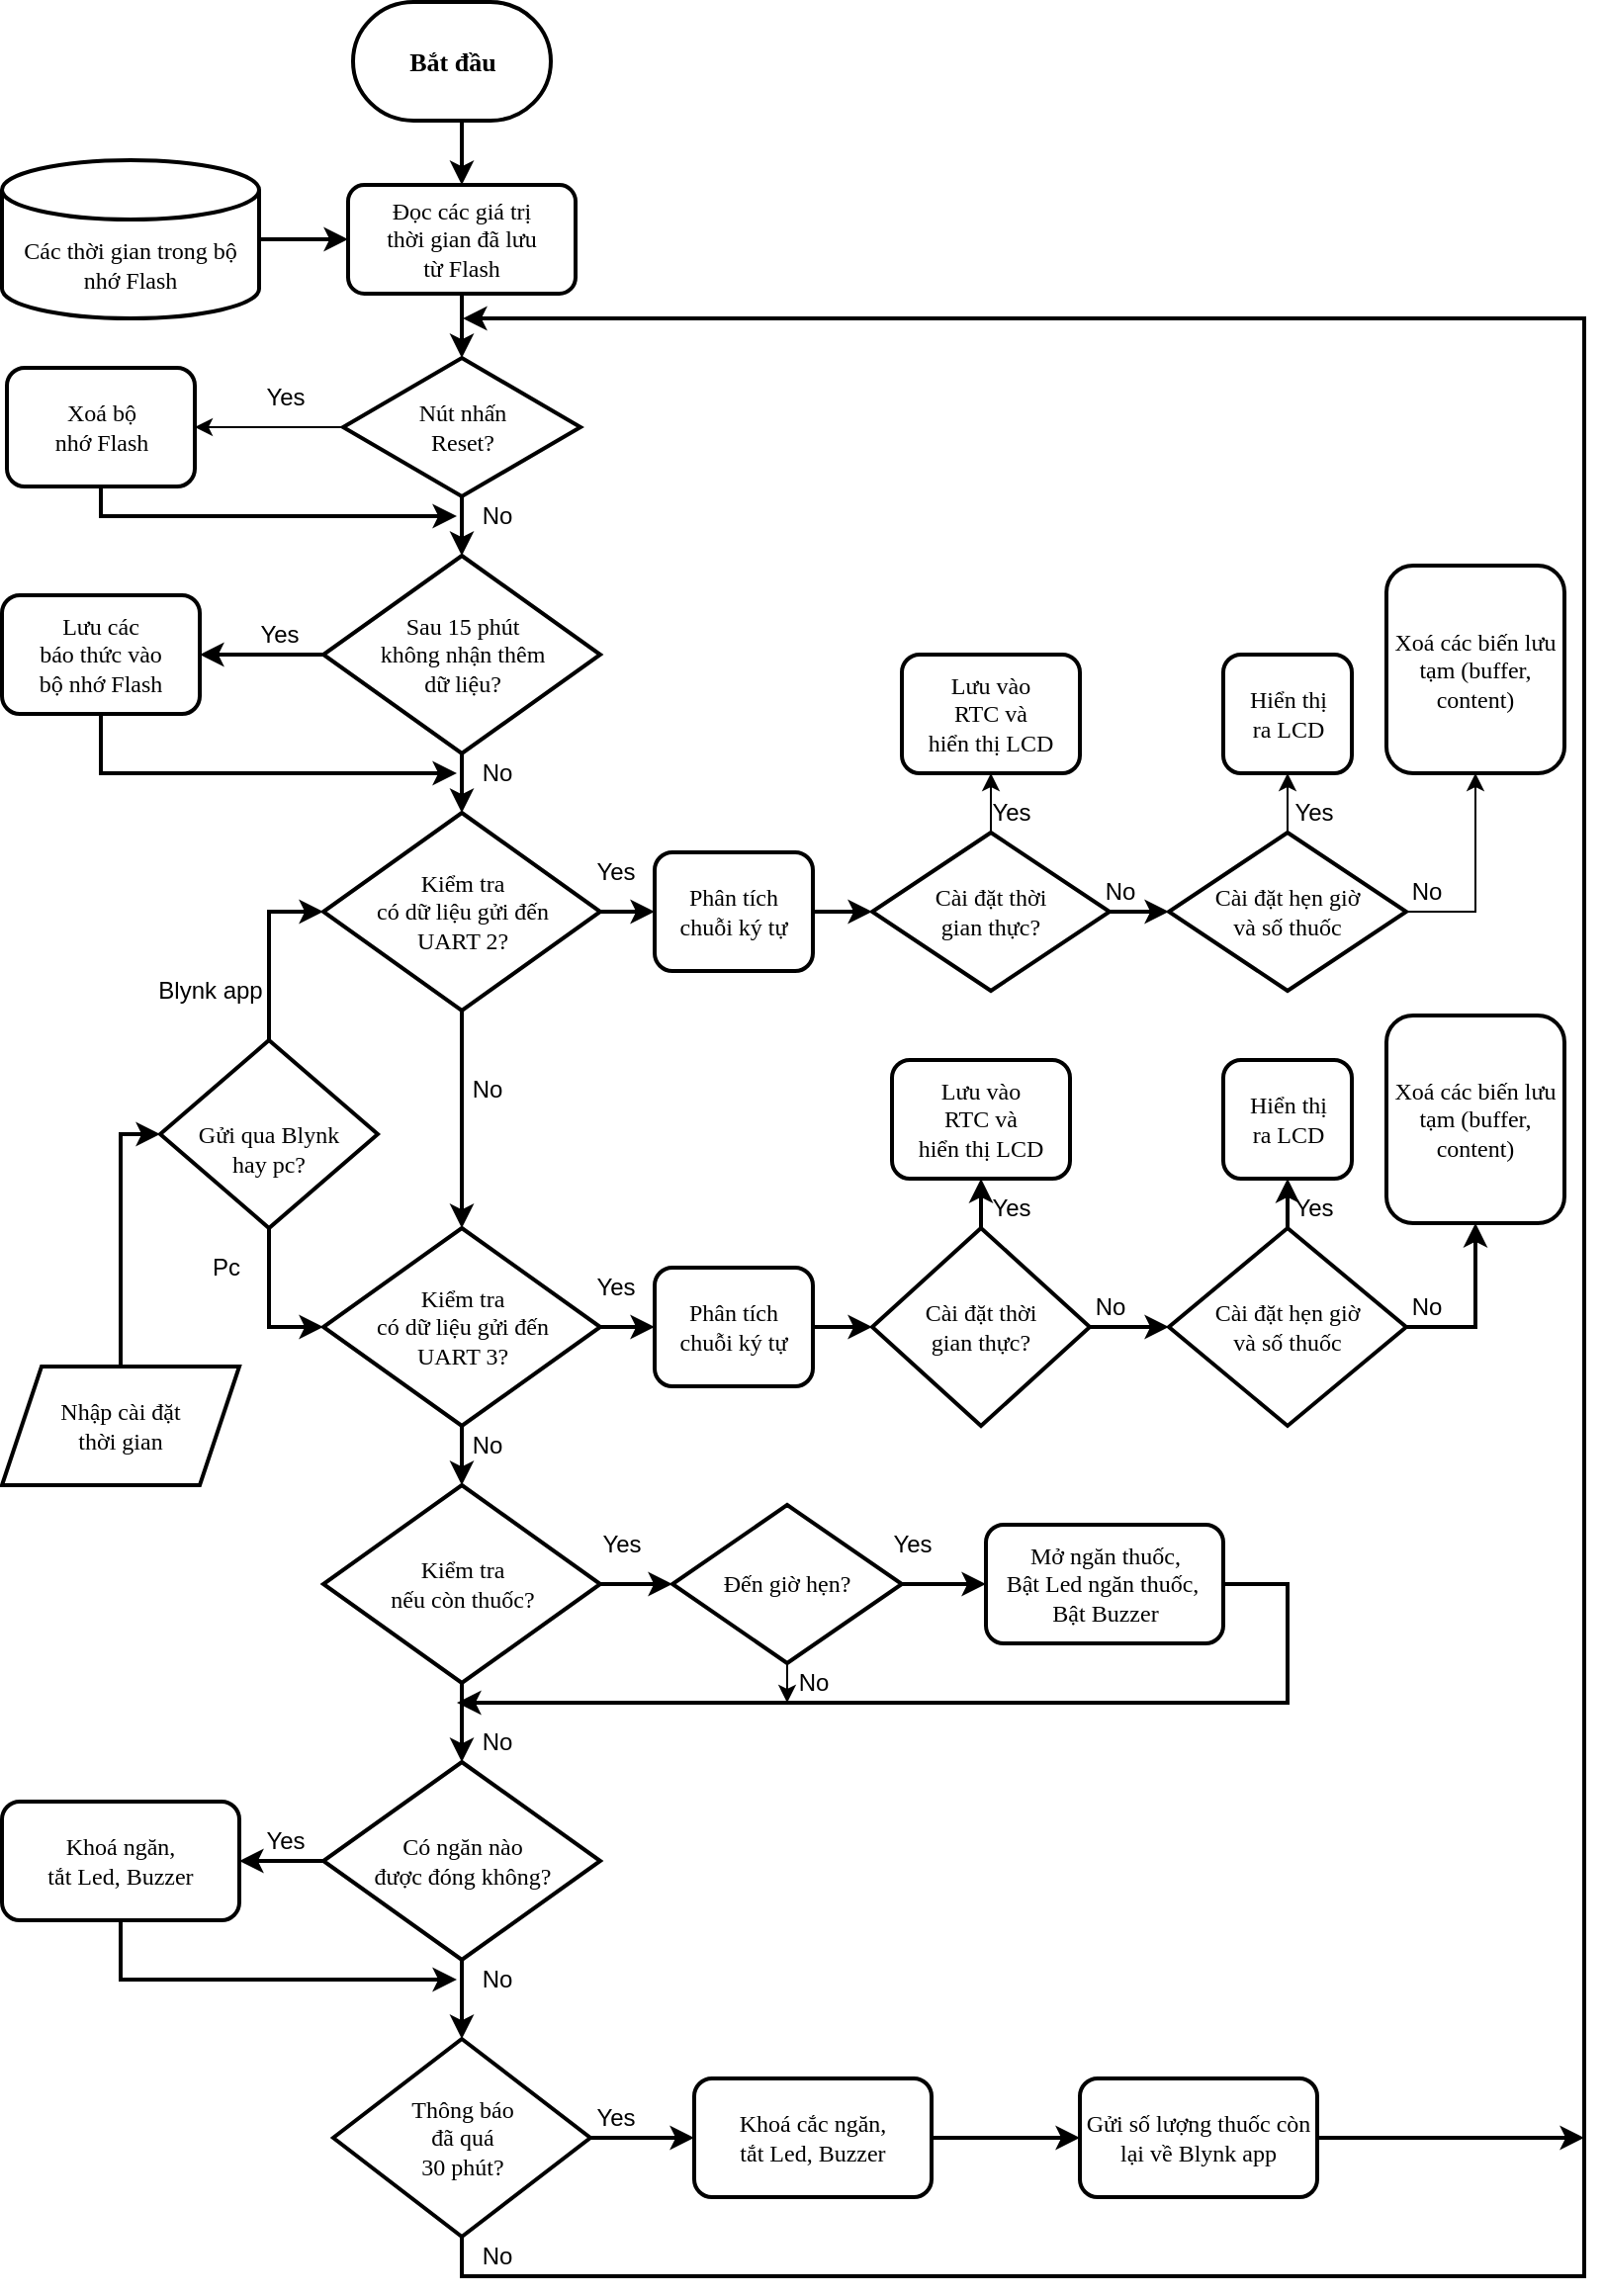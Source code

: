 <mxfile version="14.7.7" type="github">
  <diagram id="C5RBs43oDa-KdzZeNtuy" name="Page-1">
    <mxGraphModel dx="868" dy="450" grid="1" gridSize="10" guides="1" tooltips="1" connect="1" arrows="1" fold="1" page="1" pageScale="1" pageWidth="827" pageHeight="1169" math="0" shadow="0">
      <root>
        <mxCell id="WIyWlLk6GJQsqaUBKTNV-0" />
        <mxCell id="WIyWlLk6GJQsqaUBKTNV-1" parent="WIyWlLk6GJQsqaUBKTNV-0" />
        <mxCell id="qwEOwE-_AJAWrVWyedu_-19" style="edgeStyle=orthogonalEdgeStyle;rounded=0;orthogonalLoop=1;jettySize=auto;html=1;exitX=0.5;exitY=1;exitDx=0;exitDy=0;exitPerimeter=0;entryX=0.5;entryY=0;entryDx=0;entryDy=0;strokeWidth=2;fontFamily=Verdana;fontStyle=0" parent="WIyWlLk6GJQsqaUBKTNV-1" source="qwEOwE-_AJAWrVWyedu_-0" target="qwEOwE-_AJAWrVWyedu_-1" edge="1">
          <mxGeometry relative="1" as="geometry" />
        </mxCell>
        <mxCell id="qwEOwE-_AJAWrVWyedu_-0" value="&lt;h4&gt;&lt;font style=&quot;font-size: 13px&quot;&gt;Bắt đầu&lt;/font&gt;&lt;/h4&gt;" style="strokeWidth=2;html=1;shape=mxgraph.flowchart.terminator;whiteSpace=wrap;fontFamily=Verdana;fontStyle=0" parent="WIyWlLk6GJQsqaUBKTNV-1" vertex="1">
          <mxGeometry x="187.5" y="10" width="100" height="60" as="geometry" />
        </mxCell>
        <mxCell id="qwEOwE-_AJAWrVWyedu_-20" style="edgeStyle=orthogonalEdgeStyle;rounded=0;orthogonalLoop=1;jettySize=auto;html=1;exitX=0.5;exitY=1;exitDx=0;exitDy=0;entryX=0.5;entryY=0;entryDx=0;entryDy=0;strokeWidth=2;fontFamily=Verdana;fontStyle=0" parent="WIyWlLk6GJQsqaUBKTNV-1" source="qwEOwE-_AJAWrVWyedu_-1" target="qwEOwE-_AJAWrVWyedu_-4" edge="1">
          <mxGeometry relative="1" as="geometry" />
        </mxCell>
        <mxCell id="qwEOwE-_AJAWrVWyedu_-1" value="&lt;p&gt;Đọc các giá trị &lt;br&gt;thời gian đã lưu &lt;br&gt;từ Flash&lt;/p&gt;" style="rounded=1;whiteSpace=wrap;html=1;strokeWidth=2;fontFamily=Verdana;fontStyle=0" parent="WIyWlLk6GJQsqaUBKTNV-1" vertex="1">
          <mxGeometry x="185" y="102.5" width="115" height="55" as="geometry" />
        </mxCell>
        <mxCell id="qwEOwE-_AJAWrVWyedu_-21" style="edgeStyle=orthogonalEdgeStyle;rounded=0;orthogonalLoop=1;jettySize=auto;html=1;exitX=1;exitY=0.5;exitDx=0;exitDy=0;exitPerimeter=0;strokeWidth=2;fontFamily=Verdana;fontStyle=0" parent="WIyWlLk6GJQsqaUBKTNV-1" source="qwEOwE-_AJAWrVWyedu_-2" target="qwEOwE-_AJAWrVWyedu_-1" edge="1">
          <mxGeometry relative="1" as="geometry" />
        </mxCell>
        <mxCell id="qwEOwE-_AJAWrVWyedu_-2" value="Các thời gian trong bộ nhớ Flash" style="shape=cylinder3;whiteSpace=wrap;html=1;boundedLbl=1;backgroundOutline=1;size=15;strokeWidth=2;fontFamily=Verdana;fontStyle=0" parent="WIyWlLk6GJQsqaUBKTNV-1" vertex="1">
          <mxGeometry x="10" y="90" width="130" height="80" as="geometry" />
        </mxCell>
        <mxCell id="qwEOwE-_AJAWrVWyedu_-124" style="edgeStyle=orthogonalEdgeStyle;rounded=0;jumpSize=6;orthogonalLoop=1;jettySize=auto;html=1;exitX=0.5;exitY=1;exitDx=0;exitDy=0;fontFamily=Verdana;strokeWidth=2;" parent="WIyWlLk6GJQsqaUBKTNV-1" source="qwEOwE-_AJAWrVWyedu_-3" edge="1">
          <mxGeometry relative="1" as="geometry">
            <mxPoint x="240" y="270" as="targetPoint" />
            <Array as="points">
              <mxPoint x="60" y="270" />
            </Array>
          </mxGeometry>
        </mxCell>
        <mxCell id="qwEOwE-_AJAWrVWyedu_-3" value="Xoá bộ &lt;br&gt;nhớ Flash" style="rounded=1;whiteSpace=wrap;html=1;strokeWidth=2;fontFamily=Verdana;fontStyle=0" parent="WIyWlLk6GJQsqaUBKTNV-1" vertex="1">
          <mxGeometry x="12.5" y="195" width="95" height="60" as="geometry" />
        </mxCell>
        <mxCell id="qwEOwE-_AJAWrVWyedu_-108" style="edgeStyle=orthogonalEdgeStyle;rounded=0;jumpSize=6;orthogonalLoop=1;jettySize=auto;html=1;exitX=0.5;exitY=1;exitDx=0;exitDy=0;entryX=0.5;entryY=0;entryDx=0;entryDy=0;fontFamily=Verdana;strokeWidth=2;" parent="WIyWlLk6GJQsqaUBKTNV-1" source="qwEOwE-_AJAWrVWyedu_-4" target="qwEOwE-_AJAWrVWyedu_-5" edge="1">
          <mxGeometry relative="1" as="geometry" />
        </mxCell>
        <mxCell id="_cvoErd33nywNsDqGHJy-2" style="edgeStyle=orthogonalEdgeStyle;rounded=0;orthogonalLoop=1;jettySize=auto;html=1;exitX=0;exitY=0.5;exitDx=0;exitDy=0;entryX=1;entryY=0.5;entryDx=0;entryDy=0;" edge="1" parent="WIyWlLk6GJQsqaUBKTNV-1" source="qwEOwE-_AJAWrVWyedu_-4" target="qwEOwE-_AJAWrVWyedu_-3">
          <mxGeometry relative="1" as="geometry" />
        </mxCell>
        <mxCell id="qwEOwE-_AJAWrVWyedu_-4" value="Nút nhấn &lt;br&gt;Reset?" style="rhombus;whiteSpace=wrap;html=1;strokeWidth=2;fontFamily=Verdana;fontStyle=0" parent="WIyWlLk6GJQsqaUBKTNV-1" vertex="1">
          <mxGeometry x="182.5" y="190" width="120" height="70" as="geometry" />
        </mxCell>
        <mxCell id="qwEOwE-_AJAWrVWyedu_-30" style="edgeStyle=orthogonalEdgeStyle;rounded=0;jumpSize=6;orthogonalLoop=1;jettySize=auto;html=1;exitX=0.5;exitY=1;exitDx=0;exitDy=0;entryX=0.5;entryY=0;entryDx=0;entryDy=0;strokeWidth=2;fontFamily=Verdana;fontStyle=0" parent="WIyWlLk6GJQsqaUBKTNV-1" source="qwEOwE-_AJAWrVWyedu_-5" target="qwEOwE-_AJAWrVWyedu_-7" edge="1">
          <mxGeometry relative="1" as="geometry" />
        </mxCell>
        <mxCell id="qwEOwE-_AJAWrVWyedu_-118" style="edgeStyle=orthogonalEdgeStyle;rounded=0;jumpSize=6;orthogonalLoop=1;jettySize=auto;html=1;exitX=0;exitY=0.5;exitDx=0;exitDy=0;entryX=1;entryY=0.5;entryDx=0;entryDy=0;fontFamily=Verdana;strokeWidth=2;" parent="WIyWlLk6GJQsqaUBKTNV-1" source="qwEOwE-_AJAWrVWyedu_-5" target="qwEOwE-_AJAWrVWyedu_-6" edge="1">
          <mxGeometry relative="1" as="geometry" />
        </mxCell>
        <mxCell id="qwEOwE-_AJAWrVWyedu_-5" value="Sau 15 phút &lt;br&gt;không nhận thêm &lt;br&gt;dữ liệu?" style="rhombus;whiteSpace=wrap;html=1;strokeWidth=2;fontFamily=Verdana;fontStyle=0" parent="WIyWlLk6GJQsqaUBKTNV-1" vertex="1">
          <mxGeometry x="172.5" y="290" width="140" height="100" as="geometry" />
        </mxCell>
        <mxCell id="qwEOwE-_AJAWrVWyedu_-123" style="edgeStyle=orthogonalEdgeStyle;rounded=0;jumpSize=6;orthogonalLoop=1;jettySize=auto;html=1;exitX=0.5;exitY=1;exitDx=0;exitDy=0;fontFamily=Verdana;strokeWidth=2;" parent="WIyWlLk6GJQsqaUBKTNV-1" source="qwEOwE-_AJAWrVWyedu_-6" edge="1">
          <mxGeometry relative="1" as="geometry">
            <mxPoint x="240" y="400" as="targetPoint" />
            <Array as="points">
              <mxPoint x="60" y="400" />
            </Array>
          </mxGeometry>
        </mxCell>
        <mxCell id="qwEOwE-_AJAWrVWyedu_-6" value="Lưu các &lt;br&gt;báo thức vào&lt;br&gt;bộ nhớ Flash" style="rounded=1;whiteSpace=wrap;html=1;strokeWidth=2;fontFamily=Verdana;fontStyle=0" parent="WIyWlLk6GJQsqaUBKTNV-1" vertex="1">
          <mxGeometry x="10" y="310" width="100" height="60" as="geometry" />
        </mxCell>
        <mxCell id="qwEOwE-_AJAWrVWyedu_-32" style="edgeStyle=orthogonalEdgeStyle;rounded=0;jumpSize=6;orthogonalLoop=1;jettySize=auto;html=1;exitX=0.5;exitY=1;exitDx=0;exitDy=0;entryX=0.5;entryY=0;entryDx=0;entryDy=0;strokeWidth=2;fontFamily=Verdana;fontStyle=0" parent="WIyWlLk6GJQsqaUBKTNV-1" source="qwEOwE-_AJAWrVWyedu_-7" target="qwEOwE-_AJAWrVWyedu_-8" edge="1">
          <mxGeometry relative="1" as="geometry" />
        </mxCell>
        <mxCell id="qwEOwE-_AJAWrVWyedu_-66" style="edgeStyle=orthogonalEdgeStyle;rounded=0;jumpSize=6;orthogonalLoop=1;jettySize=auto;html=1;exitX=1;exitY=0.5;exitDx=0;exitDy=0;entryX=0;entryY=0.5;entryDx=0;entryDy=0;strokeWidth=2;fontFamily=Verdana;fontStyle=0" parent="WIyWlLk6GJQsqaUBKTNV-1" source="qwEOwE-_AJAWrVWyedu_-7" target="qwEOwE-_AJAWrVWyedu_-65" edge="1">
          <mxGeometry relative="1" as="geometry" />
        </mxCell>
        <mxCell id="qwEOwE-_AJAWrVWyedu_-7" value="Kiểm tra &lt;br&gt;có dữ liệu gửi đến &lt;br&gt;UART 2?" style="rhombus;whiteSpace=wrap;html=1;strokeWidth=2;fontFamily=Verdana;fontStyle=0" parent="WIyWlLk6GJQsqaUBKTNV-1" vertex="1">
          <mxGeometry x="172.5" y="420" width="140" height="100" as="geometry" />
        </mxCell>
        <mxCell id="qwEOwE-_AJAWrVWyedu_-40" style="edgeStyle=orthogonalEdgeStyle;rounded=0;jumpSize=6;orthogonalLoop=1;jettySize=auto;html=1;exitX=0.5;exitY=1;exitDx=0;exitDy=0;entryX=0.5;entryY=0;entryDx=0;entryDy=0;strokeWidth=2;fontFamily=Verdana;fontStyle=0" parent="WIyWlLk6GJQsqaUBKTNV-1" source="qwEOwE-_AJAWrVWyedu_-8" target="qwEOwE-_AJAWrVWyedu_-9" edge="1">
          <mxGeometry relative="1" as="geometry" />
        </mxCell>
        <mxCell id="qwEOwE-_AJAWrVWyedu_-73" style="edgeStyle=orthogonalEdgeStyle;rounded=0;jumpSize=6;orthogonalLoop=1;jettySize=auto;html=1;exitX=1;exitY=0.5;exitDx=0;exitDy=0;entryX=0;entryY=0.5;entryDx=0;entryDy=0;strokeWidth=2;fontFamily=Verdana;fontStyle=0" parent="WIyWlLk6GJQsqaUBKTNV-1" source="qwEOwE-_AJAWrVWyedu_-8" target="qwEOwE-_AJAWrVWyedu_-64" edge="1">
          <mxGeometry relative="1" as="geometry" />
        </mxCell>
        <mxCell id="qwEOwE-_AJAWrVWyedu_-8" value="Kiểm tra &lt;br&gt;có dữ liệu gửi đến &lt;br&gt;UART 3?" style="rhombus;whiteSpace=wrap;html=1;strokeWidth=2;fontFamily=Verdana;fontStyle=0" parent="WIyWlLk6GJQsqaUBKTNV-1" vertex="1">
          <mxGeometry x="172.5" y="630" width="140" height="100" as="geometry" />
        </mxCell>
        <mxCell id="qwEOwE-_AJAWrVWyedu_-41" style="edgeStyle=orthogonalEdgeStyle;rounded=0;jumpSize=6;orthogonalLoop=1;jettySize=auto;html=1;exitX=0.5;exitY=1;exitDx=0;exitDy=0;strokeWidth=2;fontFamily=Verdana;fontStyle=0" parent="WIyWlLk6GJQsqaUBKTNV-1" source="qwEOwE-_AJAWrVWyedu_-9" target="qwEOwE-_AJAWrVWyedu_-10" edge="1">
          <mxGeometry relative="1" as="geometry" />
        </mxCell>
        <mxCell id="qwEOwE-_AJAWrVWyedu_-61" style="edgeStyle=orthogonalEdgeStyle;rounded=0;jumpSize=6;orthogonalLoop=1;jettySize=auto;html=1;exitX=1;exitY=0.5;exitDx=0;exitDy=0;entryX=0;entryY=0.5;entryDx=0;entryDy=0;strokeWidth=2;fontFamily=Verdana;fontStyle=0" parent="WIyWlLk6GJQsqaUBKTNV-1" source="qwEOwE-_AJAWrVWyedu_-9" target="qwEOwE-_AJAWrVWyedu_-56" edge="1">
          <mxGeometry relative="1" as="geometry" />
        </mxCell>
        <mxCell id="qwEOwE-_AJAWrVWyedu_-9" value="Kiểm tra &lt;br&gt;nếu còn thuốc?" style="rhombus;whiteSpace=wrap;html=1;strokeWidth=2;fontFamily=Verdana;fontStyle=0" parent="WIyWlLk6GJQsqaUBKTNV-1" vertex="1">
          <mxGeometry x="172.5" y="760" width="140" height="100" as="geometry" />
        </mxCell>
        <mxCell id="qwEOwE-_AJAWrVWyedu_-44" style="edgeStyle=orthogonalEdgeStyle;rounded=0;jumpSize=6;orthogonalLoop=1;jettySize=auto;html=1;exitX=0;exitY=0.5;exitDx=0;exitDy=0;entryX=1;entryY=0.5;entryDx=0;entryDy=0;strokeWidth=2;fontFamily=Verdana;fontStyle=0" parent="WIyWlLk6GJQsqaUBKTNV-1" source="qwEOwE-_AJAWrVWyedu_-10" target="qwEOwE-_AJAWrVWyedu_-42" edge="1">
          <mxGeometry relative="1" as="geometry" />
        </mxCell>
        <mxCell id="qwEOwE-_AJAWrVWyedu_-47" style="edgeStyle=orthogonalEdgeStyle;rounded=0;jumpSize=6;orthogonalLoop=1;jettySize=auto;html=1;exitX=0.5;exitY=1;exitDx=0;exitDy=0;entryX=0.5;entryY=0;entryDx=0;entryDy=0;strokeWidth=2;fontFamily=Verdana;fontStyle=0" parent="WIyWlLk6GJQsqaUBKTNV-1" source="qwEOwE-_AJAWrVWyedu_-10" target="qwEOwE-_AJAWrVWyedu_-46" edge="1">
          <mxGeometry relative="1" as="geometry" />
        </mxCell>
        <mxCell id="qwEOwE-_AJAWrVWyedu_-10" value="Có ngăn nào &lt;br&gt;được đóng không?" style="rhombus;whiteSpace=wrap;html=1;strokeWidth=2;fontFamily=Verdana;fontStyle=0" parent="WIyWlLk6GJQsqaUBKTNV-1" vertex="1">
          <mxGeometry x="172.5" y="900" width="140" height="100" as="geometry" />
        </mxCell>
        <mxCell id="qwEOwE-_AJAWrVWyedu_-97" style="edgeStyle=orthogonalEdgeStyle;rounded=0;jumpSize=6;orthogonalLoop=1;jettySize=auto;html=1;exitX=0.5;exitY=0;exitDx=0;exitDy=0;entryX=0;entryY=0.5;entryDx=0;entryDy=0;fontFamily=Verdana;strokeWidth=2;" parent="WIyWlLk6GJQsqaUBKTNV-1" source="qwEOwE-_AJAWrVWyedu_-11" target="qwEOwE-_AJAWrVWyedu_-7" edge="1">
          <mxGeometry relative="1" as="geometry" />
        </mxCell>
        <mxCell id="qwEOwE-_AJAWrVWyedu_-101" style="edgeStyle=orthogonalEdgeStyle;rounded=0;jumpSize=6;orthogonalLoop=1;jettySize=auto;html=1;exitX=0.5;exitY=1;exitDx=0;exitDy=0;entryX=0;entryY=0.5;entryDx=0;entryDy=0;fontFamily=Verdana;strokeWidth=2;" parent="WIyWlLk6GJQsqaUBKTNV-1" source="qwEOwE-_AJAWrVWyedu_-11" target="qwEOwE-_AJAWrVWyedu_-8" edge="1">
          <mxGeometry relative="1" as="geometry" />
        </mxCell>
        <mxCell id="qwEOwE-_AJAWrVWyedu_-11" value="&lt;br&gt;Gửi qua Blynk &lt;br&gt;hay pc?" style="rhombus;whiteSpace=wrap;html=1;strokeWidth=2;fontFamily=Verdana;fontStyle=0" parent="WIyWlLk6GJQsqaUBKTNV-1" vertex="1">
          <mxGeometry x="90" y="535" width="110" height="95" as="geometry" />
        </mxCell>
        <mxCell id="qwEOwE-_AJAWrVWyedu_-100" style="edgeStyle=orthogonalEdgeStyle;rounded=0;jumpSize=6;orthogonalLoop=1;jettySize=auto;html=1;exitX=0.5;exitY=0;exitDx=0;exitDy=0;entryX=0;entryY=0.5;entryDx=0;entryDy=0;fontFamily=Verdana;strokeWidth=2;" parent="WIyWlLk6GJQsqaUBKTNV-1" source="qwEOwE-_AJAWrVWyedu_-12" target="qwEOwE-_AJAWrVWyedu_-11" edge="1">
          <mxGeometry relative="1" as="geometry" />
        </mxCell>
        <mxCell id="qwEOwE-_AJAWrVWyedu_-12" value="Nhập cài đặt &lt;br&gt;thời gian" style="shape=parallelogram;perimeter=parallelogramPerimeter;whiteSpace=wrap;html=1;fixedSize=1;strokeWidth=2;fontFamily=Verdana;fontStyle=0" parent="WIyWlLk6GJQsqaUBKTNV-1" vertex="1">
          <mxGeometry x="10" y="700" width="120" height="60" as="geometry" />
        </mxCell>
        <mxCell id="qwEOwE-_AJAWrVWyedu_-68" style="edgeStyle=orthogonalEdgeStyle;rounded=0;jumpSize=6;orthogonalLoop=1;jettySize=auto;html=1;exitX=1;exitY=0.5;exitDx=0;exitDy=0;entryX=0;entryY=0.5;entryDx=0;entryDy=0;strokeWidth=2;fontFamily=Verdana;fontStyle=0" parent="WIyWlLk6GJQsqaUBKTNV-1" source="qwEOwE-_AJAWrVWyedu_-15" target="qwEOwE-_AJAWrVWyedu_-17" edge="1">
          <mxGeometry relative="1" as="geometry" />
        </mxCell>
        <mxCell id="ee_O2nBsN6PNOs8kyV78-3" style="edgeStyle=orthogonalEdgeStyle;rounded=0;orthogonalLoop=1;jettySize=auto;html=1;exitX=0.5;exitY=0;exitDx=0;exitDy=0;" parent="WIyWlLk6GJQsqaUBKTNV-1" source="qwEOwE-_AJAWrVWyedu_-15" target="ee_O2nBsN6PNOs8kyV78-0" edge="1">
          <mxGeometry relative="1" as="geometry" />
        </mxCell>
        <mxCell id="qwEOwE-_AJAWrVWyedu_-15" value="Cài đặt thời &lt;br&gt;gian thực?" style="rhombus;whiteSpace=wrap;html=1;strokeWidth=2;fontFamily=Verdana;fontStyle=0" parent="WIyWlLk6GJQsqaUBKTNV-1" vertex="1">
          <mxGeometry x="450" y="430" width="120" height="80" as="geometry" />
        </mxCell>
        <mxCell id="ee_O2nBsN6PNOs8kyV78-4" style="edgeStyle=orthogonalEdgeStyle;rounded=0;orthogonalLoop=1;jettySize=auto;html=1;exitX=0.5;exitY=0;exitDx=0;exitDy=0;entryX=0.5;entryY=1;entryDx=0;entryDy=0;" parent="WIyWlLk6GJQsqaUBKTNV-1" source="qwEOwE-_AJAWrVWyedu_-17" target="ee_O2nBsN6PNOs8kyV78-1" edge="1">
          <mxGeometry relative="1" as="geometry" />
        </mxCell>
        <mxCell id="ee_O2nBsN6PNOs8kyV78-5" style="edgeStyle=orthogonalEdgeStyle;rounded=0;orthogonalLoop=1;jettySize=auto;html=1;exitX=1;exitY=0.5;exitDx=0;exitDy=0;entryX=0.5;entryY=1;entryDx=0;entryDy=0;" parent="WIyWlLk6GJQsqaUBKTNV-1" source="qwEOwE-_AJAWrVWyedu_-17" target="ee_O2nBsN6PNOs8kyV78-2" edge="1">
          <mxGeometry relative="1" as="geometry" />
        </mxCell>
        <mxCell id="qwEOwE-_AJAWrVWyedu_-17" value="Cài đặt hẹn giờ&lt;br&gt;và số thuốc" style="rhombus;whiteSpace=wrap;html=1;strokeWidth=2;fontFamily=Verdana;fontStyle=0" parent="WIyWlLk6GJQsqaUBKTNV-1" vertex="1">
          <mxGeometry x="600" y="430" width="120" height="80" as="geometry" />
        </mxCell>
        <mxCell id="qwEOwE-_AJAWrVWyedu_-120" style="edgeStyle=orthogonalEdgeStyle;rounded=0;jumpSize=6;orthogonalLoop=1;jettySize=auto;html=1;exitX=0.5;exitY=1;exitDx=0;exitDy=0;fontFamily=Verdana;strokeWidth=2;" parent="WIyWlLk6GJQsqaUBKTNV-1" source="qwEOwE-_AJAWrVWyedu_-42" edge="1">
          <mxGeometry relative="1" as="geometry">
            <mxPoint x="240" y="1010" as="targetPoint" />
            <Array as="points">
              <mxPoint x="70" y="1010" />
            </Array>
          </mxGeometry>
        </mxCell>
        <mxCell id="qwEOwE-_AJAWrVWyedu_-42" value="Khoá ngăn, &lt;br&gt;tắt Led, Buzzer" style="rounded=1;whiteSpace=wrap;html=1;strokeWidth=2;fontFamily=Verdana;fontStyle=0" parent="WIyWlLk6GJQsqaUBKTNV-1" vertex="1">
          <mxGeometry x="10" y="920" width="120" height="60" as="geometry" />
        </mxCell>
        <mxCell id="qwEOwE-_AJAWrVWyedu_-51" style="edgeStyle=orthogonalEdgeStyle;rounded=0;jumpSize=6;orthogonalLoop=1;jettySize=auto;html=1;exitX=1;exitY=0.5;exitDx=0;exitDy=0;entryX=0;entryY=0.5;entryDx=0;entryDy=0;strokeWidth=2;fontFamily=Verdana;fontStyle=0" parent="WIyWlLk6GJQsqaUBKTNV-1" source="qwEOwE-_AJAWrVWyedu_-46" target="qwEOwE-_AJAWrVWyedu_-49" edge="1">
          <mxGeometry relative="1" as="geometry" />
        </mxCell>
        <mxCell id="qwEOwE-_AJAWrVWyedu_-106" style="edgeStyle=orthogonalEdgeStyle;rounded=0;jumpSize=6;orthogonalLoop=1;jettySize=auto;html=1;exitX=0.5;exitY=1;exitDx=0;exitDy=0;fontFamily=Verdana;strokeWidth=2;" parent="WIyWlLk6GJQsqaUBKTNV-1" source="qwEOwE-_AJAWrVWyedu_-46" edge="1">
          <mxGeometry relative="1" as="geometry">
            <mxPoint x="243" y="170" as="targetPoint" />
            <Array as="points">
              <mxPoint x="243" y="1160" />
              <mxPoint x="810" y="1160" />
              <mxPoint x="810" y="170" />
            </Array>
          </mxGeometry>
        </mxCell>
        <mxCell id="qwEOwE-_AJAWrVWyedu_-46" value="Thông báo&lt;br&gt;đã quá &lt;br&gt;30 phút?" style="rhombus;whiteSpace=wrap;html=1;strokeWidth=2;fontFamily=Verdana;fontStyle=0" parent="WIyWlLk6GJQsqaUBKTNV-1" vertex="1">
          <mxGeometry x="177.5" y="1040" width="130" height="100" as="geometry" />
        </mxCell>
        <mxCell id="qwEOwE-_AJAWrVWyedu_-52" style="edgeStyle=orthogonalEdgeStyle;rounded=0;jumpSize=6;orthogonalLoop=1;jettySize=auto;html=1;exitX=1;exitY=0.5;exitDx=0;exitDy=0;entryX=0;entryY=0.5;entryDx=0;entryDy=0;strokeWidth=2;fontFamily=Verdana;fontStyle=0" parent="WIyWlLk6GJQsqaUBKTNV-1" source="qwEOwE-_AJAWrVWyedu_-49" target="qwEOwE-_AJAWrVWyedu_-50" edge="1">
          <mxGeometry relative="1" as="geometry" />
        </mxCell>
        <mxCell id="qwEOwE-_AJAWrVWyedu_-49" value="Khoá cắc ngăn, &lt;br&gt;tắt Led, Buzzer" style="rounded=1;whiteSpace=wrap;html=1;strokeWidth=2;fontFamily=Verdana;fontStyle=0" parent="WIyWlLk6GJQsqaUBKTNV-1" vertex="1">
          <mxGeometry x="360" y="1060" width="120" height="60" as="geometry" />
        </mxCell>
        <mxCell id="qwEOwE-_AJAWrVWyedu_-127" style="edgeStyle=orthogonalEdgeStyle;rounded=0;jumpSize=6;orthogonalLoop=1;jettySize=auto;html=1;exitX=1;exitY=0.5;exitDx=0;exitDy=0;fontFamily=Verdana;strokeWidth=2;" parent="WIyWlLk6GJQsqaUBKTNV-1" source="qwEOwE-_AJAWrVWyedu_-50" edge="1">
          <mxGeometry relative="1" as="geometry">
            <mxPoint x="810" y="1090" as="targetPoint" />
          </mxGeometry>
        </mxCell>
        <mxCell id="qwEOwE-_AJAWrVWyedu_-50" value="Gửi số lượng thuốc còn lại về Blynk app" style="rounded=1;whiteSpace=wrap;html=1;strokeWidth=2;fontFamily=Verdana;fontStyle=0" parent="WIyWlLk6GJQsqaUBKTNV-1" vertex="1">
          <mxGeometry x="555" y="1060" width="120" height="60" as="geometry" />
        </mxCell>
        <mxCell id="qwEOwE-_AJAWrVWyedu_-122" style="edgeStyle=orthogonalEdgeStyle;rounded=0;jumpSize=6;orthogonalLoop=1;jettySize=auto;html=1;exitX=1;exitY=0.5;exitDx=0;exitDy=0;fontFamily=Verdana;strokeWidth=2;" parent="WIyWlLk6GJQsqaUBKTNV-1" source="qwEOwE-_AJAWrVWyedu_-55" edge="1">
          <mxGeometry relative="1" as="geometry">
            <mxPoint x="240" y="870" as="targetPoint" />
            <Array as="points">
              <mxPoint x="660" y="810" />
              <mxPoint x="660" y="870" />
            </Array>
          </mxGeometry>
        </mxCell>
        <mxCell id="qwEOwE-_AJAWrVWyedu_-55" value="Mở ngăn thuốc, &lt;br&gt;Bật Led ngăn thuốc,&amp;nbsp;&lt;br&gt;Bật Buzzer" style="rounded=1;whiteSpace=wrap;html=1;strokeWidth=2;fontFamily=Verdana;fontStyle=0" parent="WIyWlLk6GJQsqaUBKTNV-1" vertex="1">
          <mxGeometry x="507.5" y="780" width="120" height="60" as="geometry" />
        </mxCell>
        <mxCell id="qwEOwE-_AJAWrVWyedu_-62" style="edgeStyle=orthogonalEdgeStyle;rounded=0;jumpSize=6;orthogonalLoop=1;jettySize=auto;html=1;exitX=1;exitY=0.5;exitDx=0;exitDy=0;entryX=0;entryY=0.5;entryDx=0;entryDy=0;strokeWidth=2;fontFamily=Verdana;fontStyle=0" parent="WIyWlLk6GJQsqaUBKTNV-1" source="qwEOwE-_AJAWrVWyedu_-56" target="qwEOwE-_AJAWrVWyedu_-55" edge="1">
          <mxGeometry relative="1" as="geometry" />
        </mxCell>
        <mxCell id="_cvoErd33nywNsDqGHJy-14" style="edgeStyle=orthogonalEdgeStyle;rounded=0;orthogonalLoop=1;jettySize=auto;html=1;exitX=0.5;exitY=1;exitDx=0;exitDy=0;" edge="1" parent="WIyWlLk6GJQsqaUBKTNV-1" source="qwEOwE-_AJAWrVWyedu_-56">
          <mxGeometry relative="1" as="geometry">
            <mxPoint x="407" y="870" as="targetPoint" />
          </mxGeometry>
        </mxCell>
        <mxCell id="qwEOwE-_AJAWrVWyedu_-56" value="Đến giờ hẹn?" style="rhombus;whiteSpace=wrap;html=1;strokeWidth=2;fontFamily=Verdana;fontStyle=0" parent="WIyWlLk6GJQsqaUBKTNV-1" vertex="1">
          <mxGeometry x="349" y="770" width="116" height="80" as="geometry" />
        </mxCell>
        <mxCell id="qwEOwE-_AJAWrVWyedu_-74" style="edgeStyle=orthogonalEdgeStyle;rounded=0;jumpSize=6;orthogonalLoop=1;jettySize=auto;html=1;exitX=1;exitY=0.5;exitDx=0;exitDy=0;strokeWidth=2;fontFamily=Verdana;fontStyle=0" parent="WIyWlLk6GJQsqaUBKTNV-1" source="qwEOwE-_AJAWrVWyedu_-64" target="qwEOwE-_AJAWrVWyedu_-72" edge="1">
          <mxGeometry relative="1" as="geometry" />
        </mxCell>
        <mxCell id="qwEOwE-_AJAWrVWyedu_-64" value="Phân tích &lt;br&gt;chuỗi ký tự" style="rounded=1;whiteSpace=wrap;html=1;strokeWidth=2;fontFamily=Verdana;fontStyle=0" parent="WIyWlLk6GJQsqaUBKTNV-1" vertex="1">
          <mxGeometry x="340" y="650" width="80" height="60" as="geometry" />
        </mxCell>
        <mxCell id="qwEOwE-_AJAWrVWyedu_-67" style="edgeStyle=orthogonalEdgeStyle;rounded=0;jumpSize=6;orthogonalLoop=1;jettySize=auto;html=1;exitX=1;exitY=0.5;exitDx=0;exitDy=0;entryX=0;entryY=0.5;entryDx=0;entryDy=0;strokeWidth=2;fontFamily=Verdana;fontStyle=0" parent="WIyWlLk6GJQsqaUBKTNV-1" source="qwEOwE-_AJAWrVWyedu_-65" target="qwEOwE-_AJAWrVWyedu_-15" edge="1">
          <mxGeometry relative="1" as="geometry" />
        </mxCell>
        <mxCell id="qwEOwE-_AJAWrVWyedu_-65" value="Phân tích &lt;br&gt;chuỗi ký tự" style="rounded=1;whiteSpace=wrap;html=1;strokeWidth=2;fontFamily=Verdana;fontStyle=0" parent="WIyWlLk6GJQsqaUBKTNV-1" vertex="1">
          <mxGeometry x="340" y="440" width="80" height="60" as="geometry" />
        </mxCell>
        <mxCell id="qwEOwE-_AJAWrVWyedu_-77" style="edgeStyle=orthogonalEdgeStyle;rounded=0;jumpSize=6;orthogonalLoop=1;jettySize=auto;html=1;exitX=1;exitY=0.5;exitDx=0;exitDy=0;entryX=0;entryY=0.5;entryDx=0;entryDy=0;strokeWidth=2;fontFamily=Verdana;fontStyle=0" parent="WIyWlLk6GJQsqaUBKTNV-1" source="qwEOwE-_AJAWrVWyedu_-72" target="qwEOwE-_AJAWrVWyedu_-76" edge="1">
          <mxGeometry relative="1" as="geometry" />
        </mxCell>
        <mxCell id="qwEOwE-_AJAWrVWyedu_-103" style="edgeStyle=orthogonalEdgeStyle;rounded=0;jumpSize=6;orthogonalLoop=1;jettySize=auto;html=1;exitX=0.5;exitY=0;exitDx=0;exitDy=0;entryX=0.5;entryY=1;entryDx=0;entryDy=0;fontFamily=Verdana;strokeWidth=2;" parent="WIyWlLk6GJQsqaUBKTNV-1" source="qwEOwE-_AJAWrVWyedu_-72" target="qwEOwE-_AJAWrVWyedu_-78" edge="1">
          <mxGeometry relative="1" as="geometry" />
        </mxCell>
        <mxCell id="qwEOwE-_AJAWrVWyedu_-72" value="Cài đặt thời &lt;br&gt;gian thực?" style="rhombus;whiteSpace=wrap;html=1;strokeWidth=2;fontFamily=Verdana;fontStyle=0" parent="WIyWlLk6GJQsqaUBKTNV-1" vertex="1">
          <mxGeometry x="450" y="630" width="110" height="100" as="geometry" />
        </mxCell>
        <mxCell id="qwEOwE-_AJAWrVWyedu_-113" style="edgeStyle=orthogonalEdgeStyle;rounded=0;jumpSize=6;orthogonalLoop=1;jettySize=auto;html=1;exitX=0.5;exitY=0;exitDx=0;exitDy=0;entryX=0.5;entryY=1;entryDx=0;entryDy=0;fontFamily=Verdana;strokeWidth=2;" parent="WIyWlLk6GJQsqaUBKTNV-1" source="qwEOwE-_AJAWrVWyedu_-76" target="qwEOwE-_AJAWrVWyedu_-112" edge="1">
          <mxGeometry relative="1" as="geometry" />
        </mxCell>
        <mxCell id="qwEOwE-_AJAWrVWyedu_-117" style="edgeStyle=orthogonalEdgeStyle;rounded=0;jumpSize=6;orthogonalLoop=1;jettySize=auto;html=1;exitX=1;exitY=0.5;exitDx=0;exitDy=0;entryX=0.5;entryY=1;entryDx=0;entryDy=0;fontFamily=Verdana;strokeWidth=2;" parent="WIyWlLk6GJQsqaUBKTNV-1" source="qwEOwE-_AJAWrVWyedu_-76" target="qwEOwE-_AJAWrVWyedu_-80" edge="1">
          <mxGeometry relative="1" as="geometry" />
        </mxCell>
        <mxCell id="qwEOwE-_AJAWrVWyedu_-76" value="Cài đặt hẹn giờ&lt;br&gt;và số thuốc" style="rhombus;whiteSpace=wrap;html=1;strokeWidth=2;fontFamily=Verdana;fontStyle=0" parent="WIyWlLk6GJQsqaUBKTNV-1" vertex="1">
          <mxGeometry x="600" y="630" width="120" height="100" as="geometry" />
        </mxCell>
        <mxCell id="qwEOwE-_AJAWrVWyedu_-78" value="Lưu vào &lt;br&gt;RTC và &lt;br&gt;hiển thị LCD" style="rounded=1;whiteSpace=wrap;html=1;strokeWidth=2;fontFamily=Verdana;fontStyle=0" parent="WIyWlLk6GJQsqaUBKTNV-1" vertex="1">
          <mxGeometry x="460" y="545" width="90" height="60" as="geometry" />
        </mxCell>
        <mxCell id="qwEOwE-_AJAWrVWyedu_-80" value="Xoá các biến lưu tạm (buffer, content)" style="rounded=1;whiteSpace=wrap;html=1;strokeWidth=2;fontFamily=Verdana;fontStyle=0" parent="WIyWlLk6GJQsqaUBKTNV-1" vertex="1">
          <mxGeometry x="710" y="522.5" width="90" height="105" as="geometry" />
        </mxCell>
        <mxCell id="qwEOwE-_AJAWrVWyedu_-112" value="Hiển thị &lt;br&gt;ra LCD" style="rounded=1;whiteSpace=wrap;html=1;fontFamily=Verdana;strokeWidth=2;" parent="WIyWlLk6GJQsqaUBKTNV-1" vertex="1">
          <mxGeometry x="627.5" y="545" width="65" height="60" as="geometry" />
        </mxCell>
        <mxCell id="ee_O2nBsN6PNOs8kyV78-0" value="Lưu vào &lt;br&gt;RTC và &lt;br&gt;hiển thị LCD" style="rounded=1;whiteSpace=wrap;html=1;strokeWidth=2;fontFamily=Verdana;fontStyle=0" parent="WIyWlLk6GJQsqaUBKTNV-1" vertex="1">
          <mxGeometry x="465" y="340" width="90" height="60" as="geometry" />
        </mxCell>
        <mxCell id="ee_O2nBsN6PNOs8kyV78-1" value="Hiển thị &lt;br&gt;ra LCD" style="rounded=1;whiteSpace=wrap;html=1;fontFamily=Verdana;strokeWidth=2;" parent="WIyWlLk6GJQsqaUBKTNV-1" vertex="1">
          <mxGeometry x="627.5" y="340" width="65" height="60" as="geometry" />
        </mxCell>
        <mxCell id="ee_O2nBsN6PNOs8kyV78-2" value="Xoá các biến lưu tạm (buffer, content)" style="rounded=1;whiteSpace=wrap;html=1;strokeWidth=2;fontFamily=Verdana;fontStyle=0" parent="WIyWlLk6GJQsqaUBKTNV-1" vertex="1">
          <mxGeometry x="710" y="295" width="90" height="105" as="geometry" />
        </mxCell>
        <mxCell id="_cvoErd33nywNsDqGHJy-0" value="No" style="text;html=1;align=center;verticalAlign=middle;resizable=0;points=[];autosize=1;strokeColor=none;" vertex="1" parent="WIyWlLk6GJQsqaUBKTNV-1">
          <mxGeometry x="245" y="260" width="30" height="20" as="geometry" />
        </mxCell>
        <mxCell id="_cvoErd33nywNsDqGHJy-3" value="Yes" style="text;html=1;align=center;verticalAlign=middle;resizable=0;points=[];autosize=1;strokeColor=none;" vertex="1" parent="WIyWlLk6GJQsqaUBKTNV-1">
          <mxGeometry x="132.5" y="200" width="40" height="20" as="geometry" />
        </mxCell>
        <mxCell id="_cvoErd33nywNsDqGHJy-4" value="Yes" style="text;html=1;align=center;verticalAlign=middle;resizable=0;points=[];autosize=1;strokeColor=none;" vertex="1" parent="WIyWlLk6GJQsqaUBKTNV-1">
          <mxGeometry x="130" y="320" width="40" height="20" as="geometry" />
        </mxCell>
        <mxCell id="_cvoErd33nywNsDqGHJy-5" value="No" style="text;html=1;align=center;verticalAlign=middle;resizable=0;points=[];autosize=1;strokeColor=none;" vertex="1" parent="WIyWlLk6GJQsqaUBKTNV-1">
          <mxGeometry x="245" y="390" width="30" height="20" as="geometry" />
        </mxCell>
        <mxCell id="_cvoErd33nywNsDqGHJy-6" value="Blynk app" style="text;html=1;align=center;verticalAlign=middle;resizable=0;points=[];autosize=1;strokeColor=none;" vertex="1" parent="WIyWlLk6GJQsqaUBKTNV-1">
          <mxGeometry x="80" y="500" width="70" height="20" as="geometry" />
        </mxCell>
        <mxCell id="_cvoErd33nywNsDqGHJy-7" value="Pc" style="text;html=1;align=center;verticalAlign=middle;resizable=0;points=[];autosize=1;strokeColor=none;" vertex="1" parent="WIyWlLk6GJQsqaUBKTNV-1">
          <mxGeometry x="107.5" y="640" width="30" height="20" as="geometry" />
        </mxCell>
        <mxCell id="_cvoErd33nywNsDqGHJy-8" value="Yes" style="text;html=1;align=center;verticalAlign=middle;resizable=0;points=[];autosize=1;strokeColor=none;" vertex="1" parent="WIyWlLk6GJQsqaUBKTNV-1">
          <mxGeometry x="300" y="440" width="40" height="20" as="geometry" />
        </mxCell>
        <mxCell id="_cvoErd33nywNsDqGHJy-9" value="No" style="text;html=1;align=center;verticalAlign=middle;resizable=0;points=[];autosize=1;strokeColor=none;" vertex="1" parent="WIyWlLk6GJQsqaUBKTNV-1">
          <mxGeometry x="240" y="550" width="30" height="20" as="geometry" />
        </mxCell>
        <mxCell id="_cvoErd33nywNsDqGHJy-10" value="Yes" style="text;html=1;align=center;verticalAlign=middle;resizable=0;points=[];autosize=1;strokeColor=none;" vertex="1" parent="WIyWlLk6GJQsqaUBKTNV-1">
          <mxGeometry x="300" y="650" width="40" height="20" as="geometry" />
        </mxCell>
        <mxCell id="_cvoErd33nywNsDqGHJy-11" value="No" style="text;html=1;align=center;verticalAlign=middle;resizable=0;points=[];autosize=1;strokeColor=none;" vertex="1" parent="WIyWlLk6GJQsqaUBKTNV-1">
          <mxGeometry x="240" y="730" width="30" height="20" as="geometry" />
        </mxCell>
        <mxCell id="_cvoErd33nywNsDqGHJy-12" value="Yes" style="text;html=1;align=center;verticalAlign=middle;resizable=0;points=[];autosize=1;strokeColor=none;" vertex="1" parent="WIyWlLk6GJQsqaUBKTNV-1">
          <mxGeometry x="302.5" y="780" width="40" height="20" as="geometry" />
        </mxCell>
        <mxCell id="_cvoErd33nywNsDqGHJy-13" value="No" style="text;html=1;align=center;verticalAlign=middle;resizable=0;points=[];autosize=1;strokeColor=none;" vertex="1" parent="WIyWlLk6GJQsqaUBKTNV-1">
          <mxGeometry x="245" y="880" width="30" height="20" as="geometry" />
        </mxCell>
        <mxCell id="_cvoErd33nywNsDqGHJy-15" value="Yes" style="text;html=1;align=center;verticalAlign=middle;resizable=0;points=[];autosize=1;strokeColor=none;" vertex="1" parent="WIyWlLk6GJQsqaUBKTNV-1">
          <mxGeometry x="450" y="780" width="40" height="20" as="geometry" />
        </mxCell>
        <mxCell id="_cvoErd33nywNsDqGHJy-16" value="No" style="text;html=1;align=center;verticalAlign=middle;resizable=0;points=[];autosize=1;strokeColor=none;" vertex="1" parent="WIyWlLk6GJQsqaUBKTNV-1">
          <mxGeometry x="405" y="850" width="30" height="20" as="geometry" />
        </mxCell>
        <mxCell id="_cvoErd33nywNsDqGHJy-17" value="Yes" style="text;html=1;align=center;verticalAlign=middle;resizable=0;points=[];autosize=1;strokeColor=none;" vertex="1" parent="WIyWlLk6GJQsqaUBKTNV-1">
          <mxGeometry x="132.5" y="930" width="40" height="20" as="geometry" />
        </mxCell>
        <mxCell id="_cvoErd33nywNsDqGHJy-18" value="No" style="text;html=1;align=center;verticalAlign=middle;resizable=0;points=[];autosize=1;strokeColor=none;" vertex="1" parent="WIyWlLk6GJQsqaUBKTNV-1">
          <mxGeometry x="245" y="1000" width="30" height="20" as="geometry" />
        </mxCell>
        <mxCell id="_cvoErd33nywNsDqGHJy-19" value="Yes" style="text;html=1;align=center;verticalAlign=middle;resizable=0;points=[];autosize=1;strokeColor=none;" vertex="1" parent="WIyWlLk6GJQsqaUBKTNV-1">
          <mxGeometry x="300" y="1070" width="40" height="20" as="geometry" />
        </mxCell>
        <mxCell id="_cvoErd33nywNsDqGHJy-20" value="No" style="text;html=1;align=center;verticalAlign=middle;resizable=0;points=[];autosize=1;strokeColor=none;" vertex="1" parent="WIyWlLk6GJQsqaUBKTNV-1">
          <mxGeometry x="245" y="1140" width="30" height="20" as="geometry" />
        </mxCell>
        <mxCell id="_cvoErd33nywNsDqGHJy-21" value="Yes" style="text;html=1;align=center;verticalAlign=middle;resizable=0;points=[];autosize=1;strokeColor=none;" vertex="1" parent="WIyWlLk6GJQsqaUBKTNV-1">
          <mxGeometry x="500" y="410" width="40" height="20" as="geometry" />
        </mxCell>
        <mxCell id="_cvoErd33nywNsDqGHJy-22" value="No" style="text;html=1;align=center;verticalAlign=middle;resizable=0;points=[];autosize=1;strokeColor=none;" vertex="1" parent="WIyWlLk6GJQsqaUBKTNV-1">
          <mxGeometry x="560" y="450" width="30" height="20" as="geometry" />
        </mxCell>
        <mxCell id="_cvoErd33nywNsDqGHJy-23" value="Yes" style="text;html=1;align=center;verticalAlign=middle;resizable=0;points=[];autosize=1;strokeColor=none;" vertex="1" parent="WIyWlLk6GJQsqaUBKTNV-1">
          <mxGeometry x="652.5" y="410" width="40" height="20" as="geometry" />
        </mxCell>
        <mxCell id="_cvoErd33nywNsDqGHJy-24" value="No" style="text;html=1;align=center;verticalAlign=middle;resizable=0;points=[];autosize=1;strokeColor=none;" vertex="1" parent="WIyWlLk6GJQsqaUBKTNV-1">
          <mxGeometry x="715" y="450" width="30" height="20" as="geometry" />
        </mxCell>
        <mxCell id="_cvoErd33nywNsDqGHJy-25" value="Yes" style="text;html=1;align=center;verticalAlign=middle;resizable=0;points=[];autosize=1;strokeColor=none;" vertex="1" parent="WIyWlLk6GJQsqaUBKTNV-1">
          <mxGeometry x="500" y="610" width="40" height="20" as="geometry" />
        </mxCell>
        <mxCell id="_cvoErd33nywNsDqGHJy-26" value="No" style="text;html=1;align=center;verticalAlign=middle;resizable=0;points=[];autosize=1;strokeColor=none;" vertex="1" parent="WIyWlLk6GJQsqaUBKTNV-1">
          <mxGeometry x="555" y="660" width="30" height="20" as="geometry" />
        </mxCell>
        <mxCell id="_cvoErd33nywNsDqGHJy-27" value="Yes" style="text;html=1;align=center;verticalAlign=middle;resizable=0;points=[];autosize=1;strokeColor=none;" vertex="1" parent="WIyWlLk6GJQsqaUBKTNV-1">
          <mxGeometry x="652.5" y="610" width="40" height="20" as="geometry" />
        </mxCell>
        <mxCell id="_cvoErd33nywNsDqGHJy-28" value="No" style="text;html=1;align=center;verticalAlign=middle;resizable=0;points=[];autosize=1;strokeColor=none;" vertex="1" parent="WIyWlLk6GJQsqaUBKTNV-1">
          <mxGeometry x="715" y="660" width="30" height="20" as="geometry" />
        </mxCell>
      </root>
    </mxGraphModel>
  </diagram>
</mxfile>
